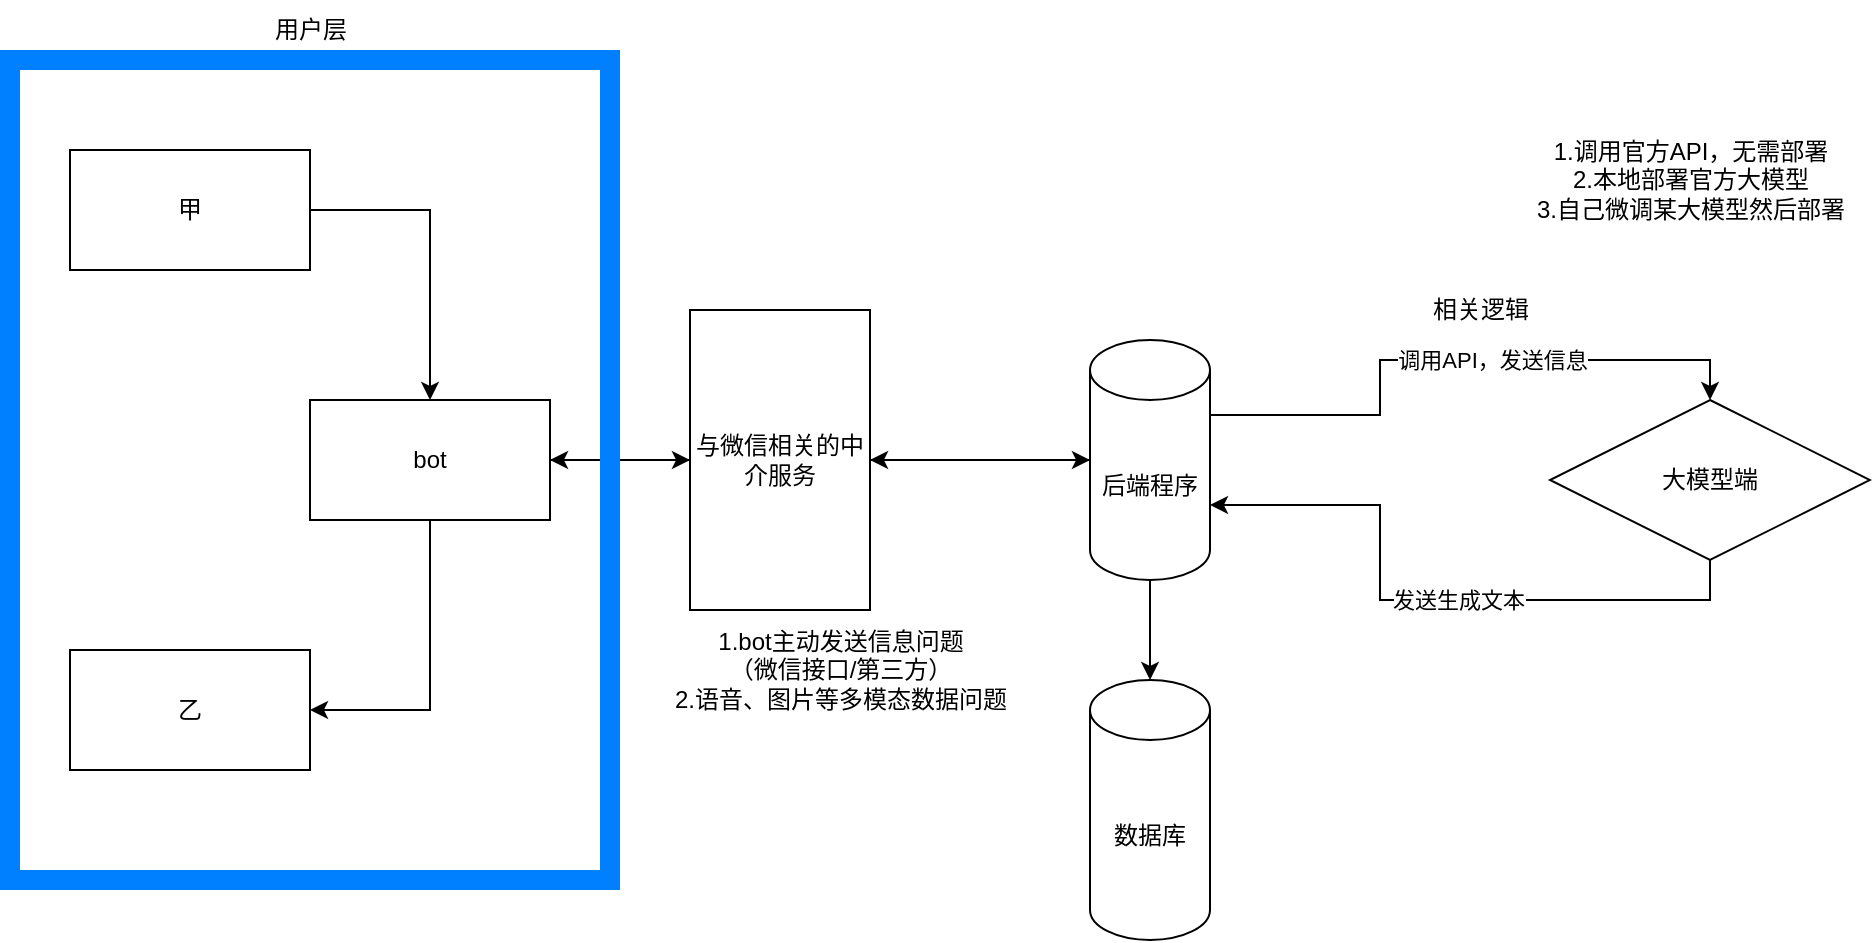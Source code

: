 <mxfile version="22.1.11" type="github">
  <diagram name="第 1 页" id="8VG2jzm28DqljPEN07vd">
    <mxGraphModel dx="1364" dy="759" grid="1" gridSize="10" guides="1" tooltips="1" connect="1" arrows="1" fold="1" page="1" pageScale="1" pageWidth="827" pageHeight="1169" math="0" shadow="0">
      <root>
        <mxCell id="0" />
        <mxCell id="1" parent="0" />
        <mxCell id="2B1I5J1SsCsYizP9B0s5-1" style="edgeStyle=orthogonalEdgeStyle;rounded=0;orthogonalLoop=1;jettySize=auto;html=1;entryX=0.5;entryY=0;entryDx=0;entryDy=0;" edge="1" parent="1" source="abI5oUMins9tQvVPAMcP-1" target="abI5oUMins9tQvVPAMcP-9">
          <mxGeometry relative="1" as="geometry">
            <Array as="points">
              <mxPoint x="230" y="205" />
            </Array>
          </mxGeometry>
        </mxCell>
        <mxCell id="abI5oUMins9tQvVPAMcP-1" value="甲" style="rounded=0;whiteSpace=wrap;html=1;" parent="1" vertex="1">
          <mxGeometry x="50" y="175" width="120" height="60" as="geometry" />
        </mxCell>
        <mxCell id="abI5oUMins9tQvVPAMcP-2" value="乙" style="rounded=0;whiteSpace=wrap;html=1;" parent="1" vertex="1">
          <mxGeometry x="50" y="425" width="120" height="60" as="geometry" />
        </mxCell>
        <mxCell id="2B1I5J1SsCsYizP9B0s5-4" style="edgeStyle=orthogonalEdgeStyle;rounded=0;orthogonalLoop=1;jettySize=auto;html=1;exitX=1;exitY=0;exitDx=0;exitDy=37.5;exitPerimeter=0;entryX=0.5;entryY=0;entryDx=0;entryDy=0;" edge="1" parent="1" source="abI5oUMins9tQvVPAMcP-4" target="abI5oUMins9tQvVPAMcP-6">
          <mxGeometry relative="1" as="geometry" />
        </mxCell>
        <mxCell id="2B1I5J1SsCsYizP9B0s5-7" value="调用API，发送信息" style="edgeLabel;html=1;align=center;verticalAlign=middle;resizable=0;points=[];" vertex="1" connectable="0" parent="2B1I5J1SsCsYizP9B0s5-4">
          <mxGeometry x="-0.143" relative="1" as="geometry">
            <mxPoint x="41" as="offset" />
          </mxGeometry>
        </mxCell>
        <mxCell id="2B1I5J1SsCsYizP9B0s5-17" style="edgeStyle=orthogonalEdgeStyle;rounded=0;orthogonalLoop=1;jettySize=auto;html=1;exitX=0;exitY=0.5;exitDx=0;exitDy=0;exitPerimeter=0;entryX=1;entryY=0.5;entryDx=0;entryDy=0;" edge="1" parent="1" source="abI5oUMins9tQvVPAMcP-4" target="2B1I5J1SsCsYizP9B0s5-13">
          <mxGeometry relative="1" as="geometry" />
        </mxCell>
        <mxCell id="abI5oUMins9tQvVPAMcP-4" value="后端程序" style="shape=cylinder3;whiteSpace=wrap;html=1;boundedLbl=1;backgroundOutline=1;size=15;" parent="1" vertex="1">
          <mxGeometry x="560" y="270" width="60" height="120" as="geometry" />
        </mxCell>
        <mxCell id="abI5oUMins9tQvVPAMcP-6" value="大模型端" style="rhombus;whiteSpace=wrap;html=1;" parent="1" vertex="1">
          <mxGeometry x="790" y="300" width="160" height="80" as="geometry" />
        </mxCell>
        <mxCell id="abI5oUMins9tQvVPAMcP-12" style="edgeStyle=orthogonalEdgeStyle;rounded=0;orthogonalLoop=1;jettySize=auto;html=1;entryX=1;entryY=0.5;entryDx=0;entryDy=0;exitX=0.5;exitY=1;exitDx=0;exitDy=0;" parent="1" source="abI5oUMins9tQvVPAMcP-9" target="abI5oUMins9tQvVPAMcP-2" edge="1">
          <mxGeometry relative="1" as="geometry" />
        </mxCell>
        <mxCell id="2B1I5J1SsCsYizP9B0s5-18" style="edgeStyle=orthogonalEdgeStyle;rounded=0;orthogonalLoop=1;jettySize=auto;html=1;exitX=1;exitY=0.5;exitDx=0;exitDy=0;" edge="1" parent="1" source="abI5oUMins9tQvVPAMcP-9">
          <mxGeometry relative="1" as="geometry">
            <mxPoint x="360" y="330" as="targetPoint" />
          </mxGeometry>
        </mxCell>
        <mxCell id="abI5oUMins9tQvVPAMcP-9" value="bot" style="rounded=0;whiteSpace=wrap;html=1;" parent="1" vertex="1">
          <mxGeometry x="170" y="300" width="120" height="60" as="geometry" />
        </mxCell>
        <mxCell id="2B1I5J1SsCsYizP9B0s5-3" value="1.bot主动发送信息问题&lt;br&gt;（微信接口/第三方）&lt;br&gt;2.语音、图片等多模态数据问题" style="text;html=1;align=center;verticalAlign=middle;resizable=0;points=[];autosize=1;strokeColor=none;fillColor=none;" vertex="1" parent="1">
          <mxGeometry x="340" y="405" width="190" height="60" as="geometry" />
        </mxCell>
        <mxCell id="2B1I5J1SsCsYizP9B0s5-5" style="edgeStyle=orthogonalEdgeStyle;rounded=0;orthogonalLoop=1;jettySize=auto;html=1;exitX=0.5;exitY=1;exitDx=0;exitDy=0;entryX=1;entryY=0;entryDx=0;entryDy=82.5;entryPerimeter=0;" edge="1" parent="1" source="abI5oUMins9tQvVPAMcP-6" target="abI5oUMins9tQvVPAMcP-4">
          <mxGeometry relative="1" as="geometry" />
        </mxCell>
        <mxCell id="2B1I5J1SsCsYizP9B0s5-6" value="发送生成文本" style="edgeLabel;html=1;align=center;verticalAlign=middle;resizable=0;points=[];" vertex="1" connectable="0" parent="2B1I5J1SsCsYizP9B0s5-5">
          <mxGeometry x="0.026" y="2" relative="1" as="geometry">
            <mxPoint x="17" y="-2" as="offset" />
          </mxGeometry>
        </mxCell>
        <mxCell id="2B1I5J1SsCsYizP9B0s5-8" value="1.调用官方API，无需部署&lt;br&gt;2.本地部署官方大模型&lt;br&gt;3.自己微调某大模型然后部署" style="text;html=1;align=center;verticalAlign=middle;resizable=0;points=[];autosize=1;strokeColor=none;fillColor=none;" vertex="1" parent="1">
          <mxGeometry x="770" y="160" width="180" height="60" as="geometry" />
        </mxCell>
        <mxCell id="2B1I5J1SsCsYizP9B0s5-9" value="相关逻辑" style="text;html=1;align=center;verticalAlign=middle;resizable=0;points=[];autosize=1;strokeColor=none;fillColor=none;" vertex="1" parent="1">
          <mxGeometry x="720" y="240" width="70" height="30" as="geometry" />
        </mxCell>
        <mxCell id="2B1I5J1SsCsYizP9B0s5-10" value="数据库" style="shape=cylinder3;whiteSpace=wrap;html=1;boundedLbl=1;backgroundOutline=1;size=15;rotation=0;" vertex="1" parent="1">
          <mxGeometry x="560" y="440" width="60" height="130" as="geometry" />
        </mxCell>
        <mxCell id="2B1I5J1SsCsYizP9B0s5-11" style="edgeStyle=orthogonalEdgeStyle;rounded=0;orthogonalLoop=1;jettySize=auto;html=1;exitX=0.5;exitY=1;exitDx=0;exitDy=0;exitPerimeter=0;entryX=0.5;entryY=0;entryDx=0;entryDy=0;entryPerimeter=0;" edge="1" parent="1" source="abI5oUMins9tQvVPAMcP-4" target="2B1I5J1SsCsYizP9B0s5-10">
          <mxGeometry relative="1" as="geometry" />
        </mxCell>
        <mxCell id="2B1I5J1SsCsYizP9B0s5-16" style="edgeStyle=orthogonalEdgeStyle;rounded=0;orthogonalLoop=1;jettySize=auto;html=1;exitX=0;exitY=0.5;exitDx=0;exitDy=0;entryX=1;entryY=0.5;entryDx=0;entryDy=0;" edge="1" parent="1" source="2B1I5J1SsCsYizP9B0s5-13" target="abI5oUMins9tQvVPAMcP-9">
          <mxGeometry relative="1" as="geometry" />
        </mxCell>
        <mxCell id="2B1I5J1SsCsYizP9B0s5-13" value="与微信相关的中介服务" style="rounded=0;whiteSpace=wrap;html=1;" vertex="1" parent="1">
          <mxGeometry x="360" y="255" width="90" height="150" as="geometry" />
        </mxCell>
        <mxCell id="2B1I5J1SsCsYizP9B0s5-19" value="" style="rounded=0;whiteSpace=wrap;html=1;fillColor=none;strokeColor=#007FFF;strokeWidth=10;" vertex="1" parent="1">
          <mxGeometry x="20" y="130" width="300" height="410" as="geometry" />
        </mxCell>
        <mxCell id="2B1I5J1SsCsYizP9B0s5-20" value="用户层" style="text;html=1;align=center;verticalAlign=middle;resizable=0;points=[];autosize=1;strokeColor=none;fillColor=none;" vertex="1" parent="1">
          <mxGeometry x="140" y="100" width="60" height="30" as="geometry" />
        </mxCell>
        <mxCell id="2B1I5J1SsCsYizP9B0s5-21" style="edgeStyle=orthogonalEdgeStyle;rounded=0;orthogonalLoop=1;jettySize=auto;html=1;exitX=1;exitY=0.5;exitDx=0;exitDy=0;entryX=0;entryY=0.5;entryDx=0;entryDy=0;entryPerimeter=0;" edge="1" parent="1" source="2B1I5J1SsCsYizP9B0s5-13" target="abI5oUMins9tQvVPAMcP-4">
          <mxGeometry relative="1" as="geometry" />
        </mxCell>
      </root>
    </mxGraphModel>
  </diagram>
</mxfile>
